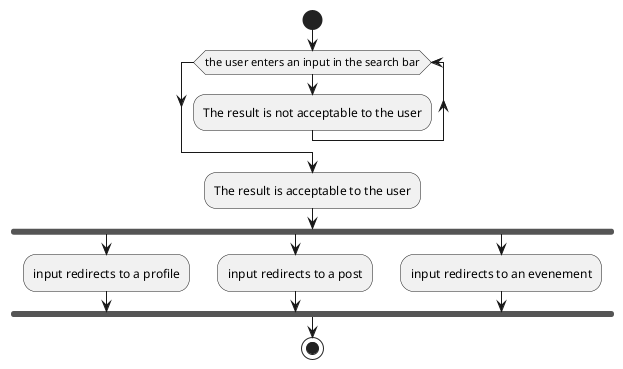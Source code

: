 @startuml
'https://plantuml.com/activity-diagram-beta

start
while (the user enters an input in the search bar);
:The result is not acceptable to the user;
endwhile
:The result is acceptable to the user;
fork
  :input redirects to a profile;
fork again
  :input redirects to a post;
fork again
  :input redirects to an evenement;
end fork
stop

@enduml
